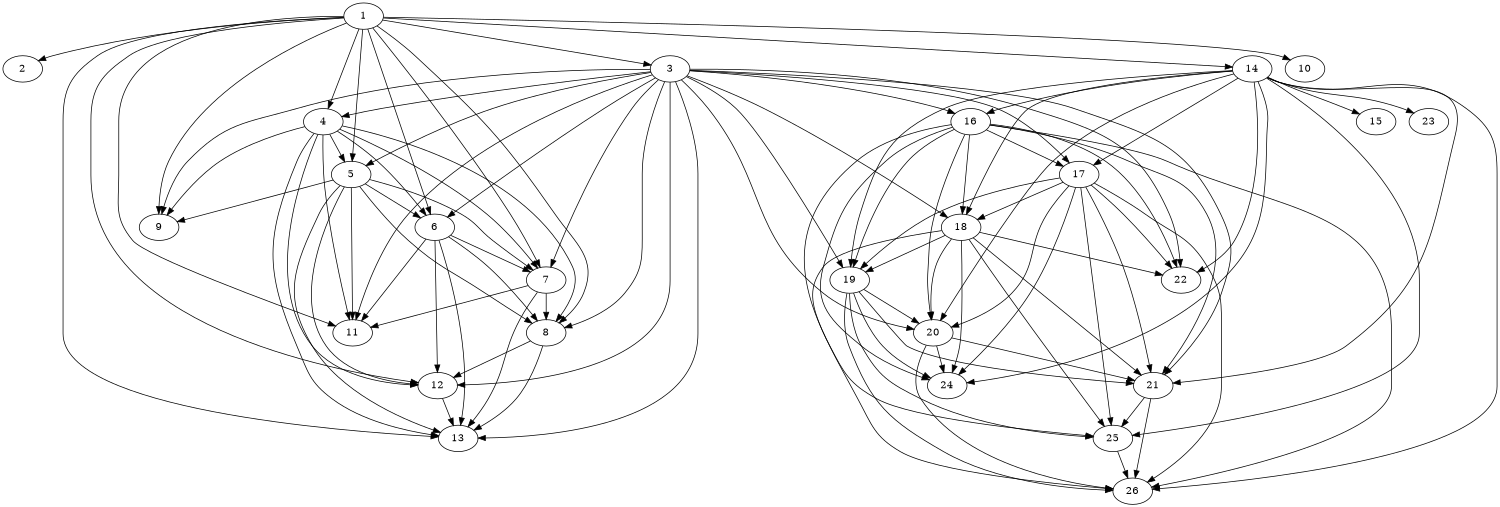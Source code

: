 digraph G {
center = 1;
size="10,10";
1;
2;
3;
4;
5;
6;
7;
8;
9;
10;
11;
12;
13;
14;
15;
16;
17;
18;
19;
20;
21;
22;
23;
24;
25;
26;
1 -> 2 ;
1 -> 3 ;
1 -> 4 ;
1 -> 5 ;
1 -> 6 ;
1 -> 7 ;
1 -> 8 ;
1 -> 9 ;
1 -> 10 ;
1 -> 11 ;
1 -> 12 ;
1 -> 13 ;
1 -> 14 ;
3 -> 4 ;
3 -> 5 ;
3 -> 6 ;
3 -> 7 ;
3 -> 8 ;
3 -> 9 ;
3 -> 11 ;
3 -> 12 ;
3 -> 13 ;
3 -> 16 ;
3 -> 17 ;
3 -> 18 ;
3 -> 19 ;
3 -> 20 ;
3 -> 21 ;
3 -> 22 ;
4 -> 5 ;
4 -> 6 ;
4 -> 7 ;
4 -> 8 ;
4 -> 9 ;
4 -> 11 ;
4 -> 12 ;
4 -> 13 ;
5 -> 6 ;
5 -> 7 ;
5 -> 8 ;
5 -> 9 ;
5 -> 11 ;
5 -> 12 ;
5 -> 13 ;
6 -> 7 ;
6 -> 8 ;
6 -> 11 ;
6 -> 12 ;
6 -> 13 ;
7 -> 8 ;
7 -> 11 ;
7 -> 13 ;
8 -> 12 ;
8 -> 13 ;
12 -> 13 ;
14 -> 15 ;
14 -> 16 ;
14 -> 17 ;
14 -> 18 ;
14 -> 19 ;
14 -> 20 ;
14 -> 21 ;
14 -> 22 ;
14 -> 23 ;
14 -> 24 ;
14 -> 25 ;
14 -> 26 ;
16 -> 17 ;
16 -> 18 ;
16 -> 19 ;
16 -> 20 ;
16 -> 21 ;
16 -> 22 ;
16 -> 24 ;
16 -> 25 ;
16 -> 26 ;
17 -> 18 ;
17 -> 19 ;
17 -> 20 ;
17 -> 21 ;
17 -> 22 ;
17 -> 24 ;
17 -> 25 ;
17 -> 26 ;
18 -> 19 ;
18 -> 20 ;
18 -> 21 ;
18 -> 22 ;
18 -> 24 ;
18 -> 25 ;
18 -> 26 ;
19 -> 20 ;
19 -> 21 ;
19 -> 24 ;
19 -> 25 ;
19 -> 26 ;
20 -> 21 ;
20 -> 24 ;
20 -> 26 ;
21 -> 25 ;
21 -> 26 ;
25 -> 26 ;
}
